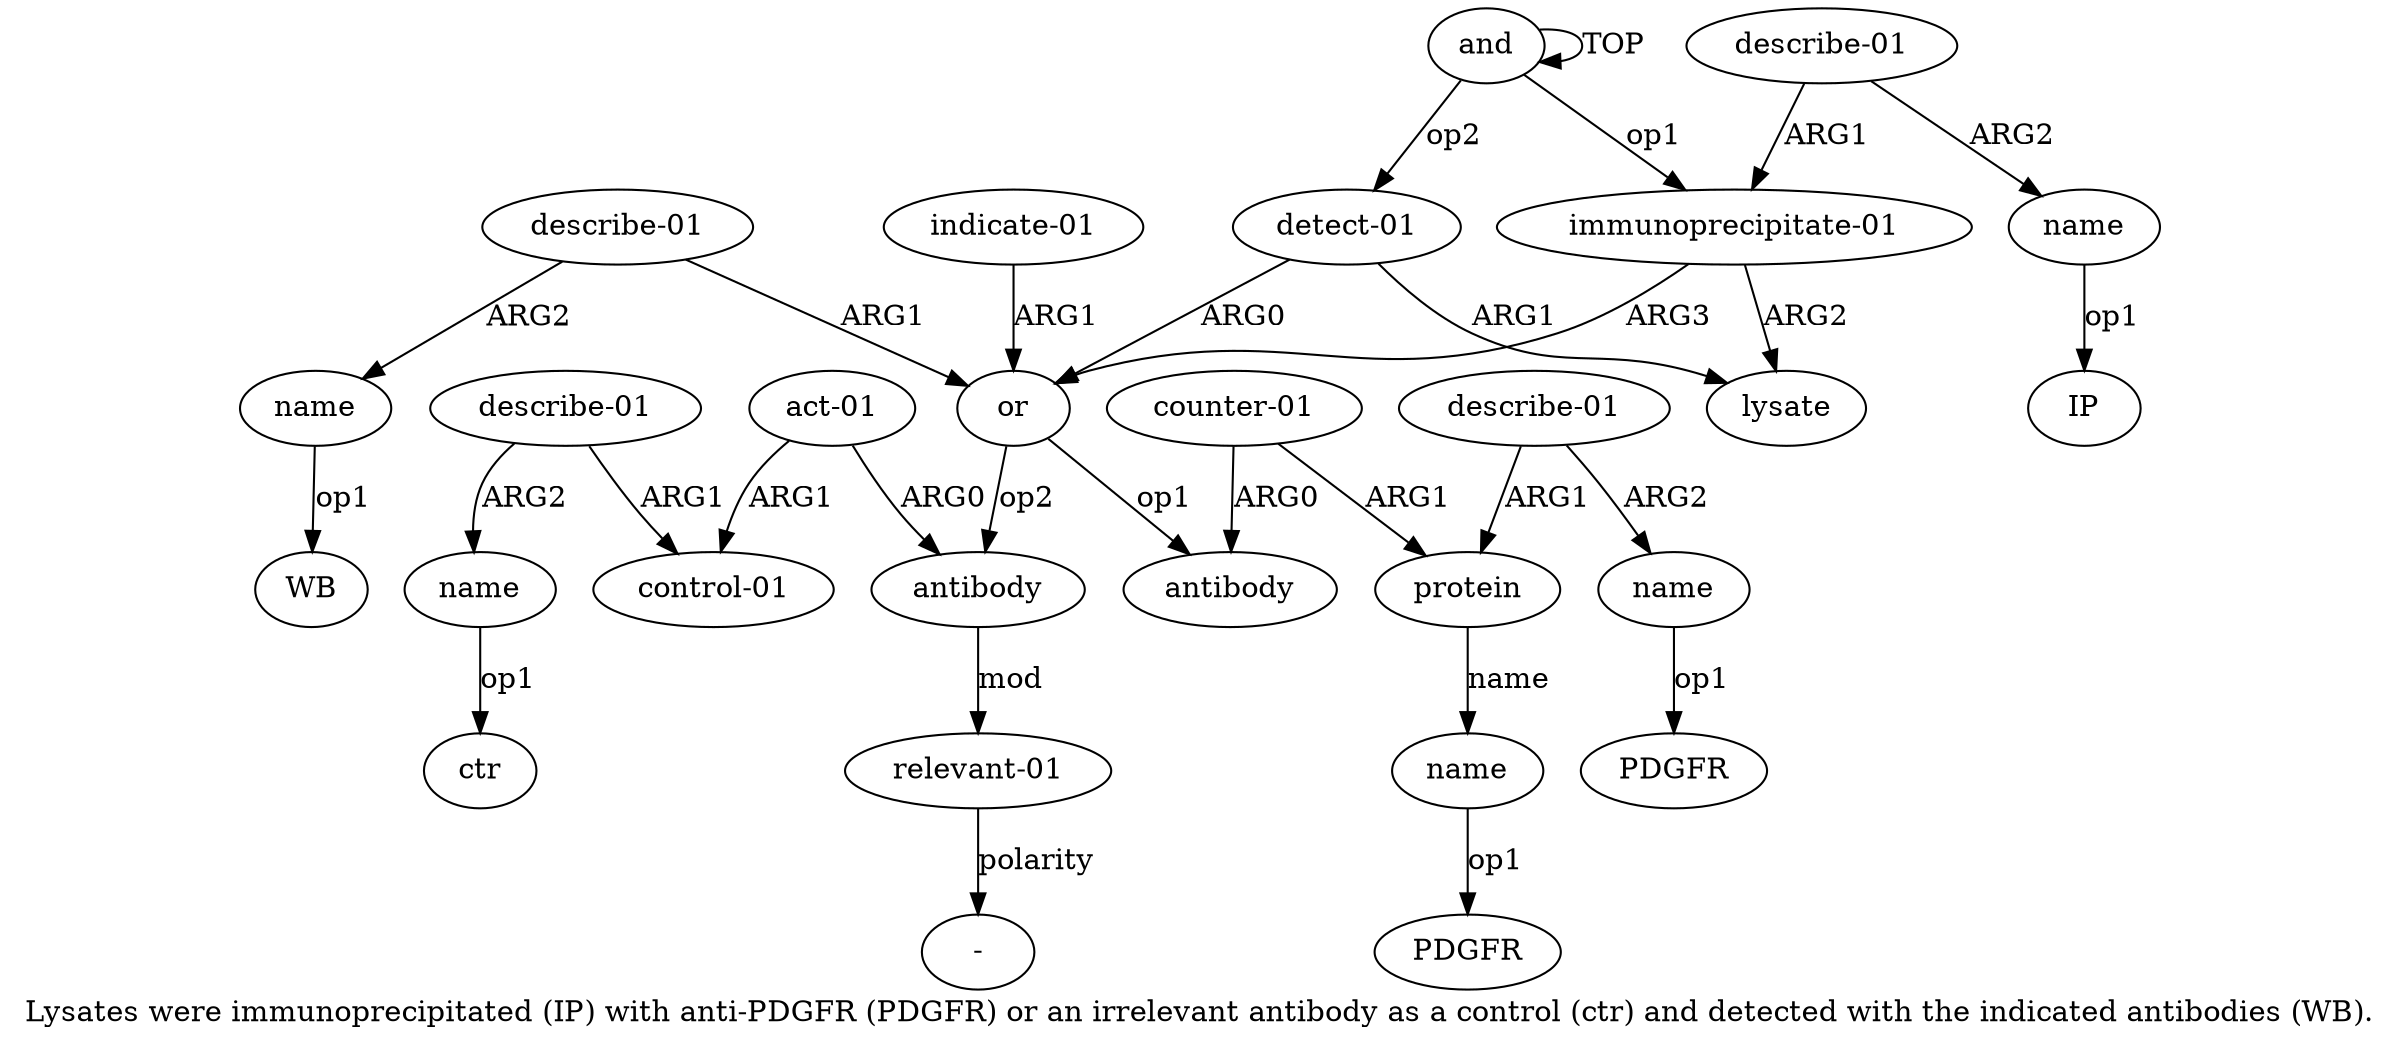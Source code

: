 digraph  {
	graph [label="Lysates were immunoprecipitated (IP) with anti-PDGFR (PDGFR) or an irrelevant antibody as a control (ctr) and detected with the \
indicated antibodies (WB)."];
	node [label="\N"];
	a20	 [color=black,
		gold_ind=20,
		gold_label="indicate-01",
		label="indicate-01",
		test_ind=20,
		test_label="indicate-01"];
	a6	 [color=black,
		gold_ind=6,
		gold_label=or,
		label=or,
		test_ind=6,
		test_label=or];
	a20 -> a6 [key=0,
	color=black,
	gold_label=ARG1,
	label=ARG1,
	test_label=ARG1];
a21 [color=black,
	gold_ind=21,
	gold_label="describe-01",
	label="describe-01",
	test_ind=21,
	test_label="describe-01"];
a22 [color=black,
	gold_ind=22,
	gold_label=name,
	label=name,
	test_ind=22,
	test_label=name];
a21 -> a22 [key=0,
color=black,
gold_label=ARG2,
label=ARG2,
test_label=ARG2];
a21 -> a6 [key=0,
color=black,
gold_label=ARG1,
label=ARG1,
test_label=ARG1];
"a22 WB" [color=black,
gold_ind=-1,
gold_label=WB,
label=WB,
test_ind=-1,
test_label=WB];
a22 -> "a22 WB" [key=0,
color=black,
gold_label=op1,
label=op1,
test_label=op1];
"a14 -" [color=black,
gold_ind=-1,
gold_label="-",
label="-",
test_ind=-1,
test_label="-"];
"a4 IP" [color=black,
gold_ind=-1,
gold_label=IP,
label=IP,
test_ind=-1,
test_label=IP];
"a12 PDGFR" [color=black,
gold_ind=-1,
gold_label=PDGFR,
label=PDGFR,
test_ind=-1,
test_label=PDGFR];
a15 [color=black,
gold_ind=15,
gold_label="act-01",
label="act-01",
test_ind=15,
test_label="act-01"];
a16 [color=black,
gold_ind=16,
gold_label="control-01",
label="control-01",
test_ind=16,
test_label="control-01"];
a15 -> a16 [key=0,
color=black,
gold_label=ARG1,
label=ARG1,
test_label=ARG1];
a13 [color=black,
gold_ind=13,
gold_label=antibody,
label=antibody,
test_ind=13,
test_label=antibody];
a15 -> a13 [key=0,
color=black,
gold_label=ARG0,
label=ARG0,
test_label=ARG0];
a14 [color=black,
gold_ind=14,
gold_label="relevant-01",
label="relevant-01",
test_ind=14,
test_label="relevant-01"];
a14 -> "a14 -" [key=0,
color=black,
gold_label=polarity,
label=polarity,
test_label=polarity];
a17 [color=black,
gold_ind=17,
gold_label="describe-01",
label="describe-01",
test_ind=17,
test_label="describe-01"];
a17 -> a16 [key=0,
color=black,
gold_label=ARG1,
label=ARG1,
test_label=ARG1];
a18 [color=black,
gold_ind=18,
gold_label=name,
label=name,
test_ind=18,
test_label=name];
a17 -> a18 [key=0,
color=black,
gold_label=ARG2,
label=ARG2,
test_label=ARG2];
a11 [color=black,
gold_ind=11,
gold_label="describe-01",
label="describe-01",
test_ind=11,
test_label="describe-01"];
a12 [color=black,
gold_ind=12,
gold_label=name,
label=name,
test_ind=12,
test_label=name];
a11 -> a12 [key=0,
color=black,
gold_label=ARG2,
label=ARG2,
test_label=ARG2];
a9 [color=black,
gold_ind=9,
gold_label=protein,
label=protein,
test_ind=9,
test_label=protein];
a11 -> a9 [key=0,
color=black,
gold_label=ARG1,
label=ARG1,
test_label=ARG1];
a10 [color=black,
gold_ind=10,
gold_label=name,
label=name,
test_ind=10,
test_label=name];
"a10 PDGFR" [color=black,
gold_ind=-1,
gold_label=PDGFR,
label=PDGFR,
test_ind=-1,
test_label=PDGFR];
a10 -> "a10 PDGFR" [key=0,
color=black,
gold_label=op1,
label=op1,
test_label=op1];
a13 -> a14 [key=0,
color=black,
gold_label=mod,
label=mod,
test_label=mod];
a12 -> "a12 PDGFR" [key=0,
color=black,
gold_label=op1,
label=op1,
test_label=op1];
a19 [color=black,
gold_ind=19,
gold_label=ctr,
label=ctr,
test_ind=19,
test_label=ctr];
a18 -> a19 [key=0,
color=black,
gold_label=op1,
label=op1,
test_label=op1];
a1 [color=black,
gold_ind=1,
gold_label="immunoprecipitate-01",
label="immunoprecipitate-01",
test_ind=1,
test_label="immunoprecipitate-01"];
a2 [color=black,
gold_ind=2,
gold_label=lysate,
label=lysate,
test_ind=2,
test_label=lysate];
a1 -> a2 [key=0,
color=black,
gold_label=ARG2,
label=ARG2,
test_label=ARG2];
a1 -> a6 [key=0,
color=black,
gold_label=ARG3,
label=ARG3,
test_label=ARG3];
a0 [color=black,
gold_ind=0,
gold_label=and,
label=and,
test_ind=0,
test_label=and];
a0 -> a1 [key=0,
color=black,
gold_label=op1,
label=op1,
test_label=op1];
a0 -> a0 [key=0,
color=black,
gold_label=TOP,
label=TOP,
test_label=TOP];
a5 [color=black,
gold_ind=5,
gold_label="detect-01",
label="detect-01",
test_ind=5,
test_label="detect-01"];
a0 -> a5 [key=0,
color=black,
gold_label=op2,
label=op2,
test_label=op2];
a3 [color=black,
gold_ind=3,
gold_label="describe-01",
label="describe-01",
test_ind=3,
test_label="describe-01"];
a3 -> a1 [key=0,
color=black,
gold_label=ARG1,
label=ARG1,
test_label=ARG1];
a4 [color=black,
gold_ind=4,
gold_label=name,
label=name,
test_ind=4,
test_label=name];
a3 -> a4 [key=0,
color=black,
gold_label=ARG2,
label=ARG2,
test_label=ARG2];
a5 -> a2 [key=0,
color=black,
gold_label=ARG1,
label=ARG1,
test_label=ARG1];
a5 -> a6 [key=0,
color=black,
gold_label=ARG0,
label=ARG0,
test_label=ARG0];
a4 -> "a4 IP" [key=0,
color=black,
gold_label=op1,
label=op1,
test_label=op1];
a7 [color=black,
gold_ind=7,
gold_label=antibody,
label=antibody,
test_ind=7,
test_label=antibody];
a6 -> a13 [key=0,
color=black,
gold_label=op2,
label=op2,
test_label=op2];
a6 -> a7 [key=0,
color=black,
gold_label=op1,
label=op1,
test_label=op1];
a9 -> a10 [key=0,
color=black,
gold_label=name,
label=name,
test_label=name];
a8 [color=black,
gold_ind=8,
gold_label="counter-01",
label="counter-01",
test_ind=8,
test_label="counter-01"];
a8 -> a7 [key=0,
color=black,
gold_label=ARG0,
label=ARG0,
test_label=ARG0];
a8 -> a9 [key=0,
color=black,
gold_label=ARG1,
label=ARG1,
test_label=ARG1];
}
